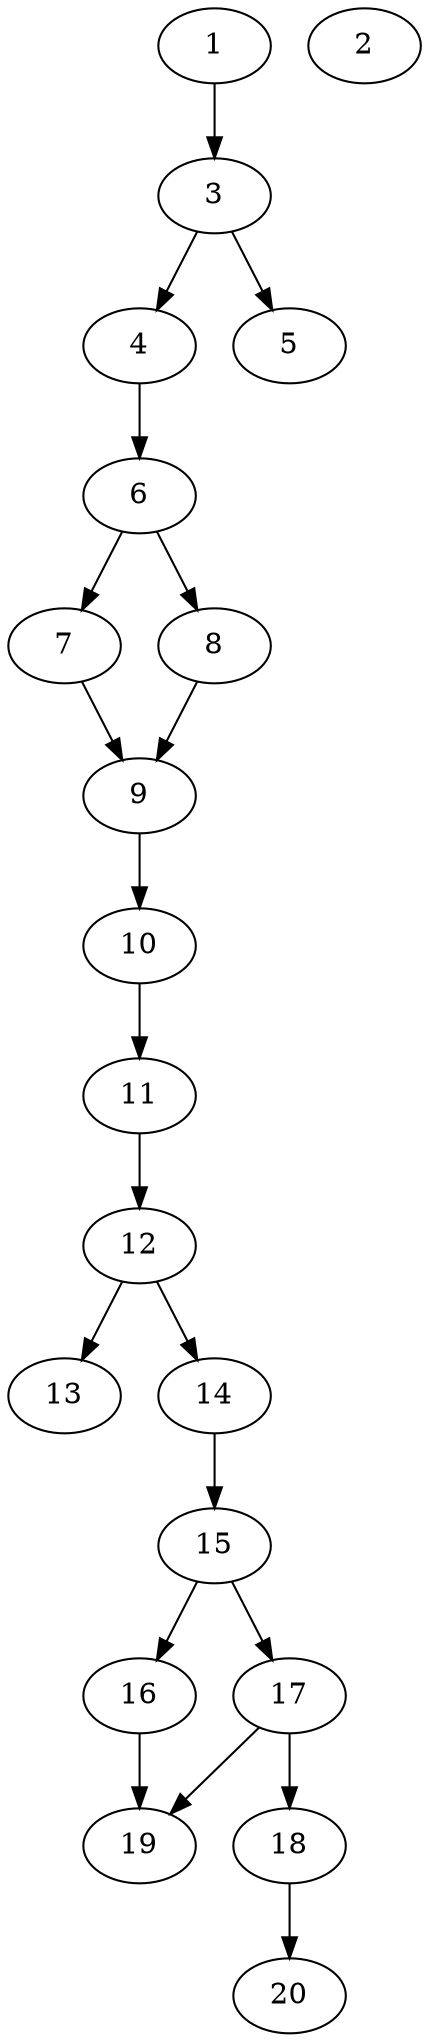 // DAG automatically generated by daggen at Thu Oct  3 13:58:43 2019
// ./daggen --dot -n 20 --ccr 0.5 --fat 0.3 --regular 0.5 --density 0.7 --mindata 5242880 --maxdata 52428800 
digraph G {
  1 [size="79699968", alpha="0.12", expect_size="39849984"] 
  1 -> 3 [size ="39849984"]
  2 [size="48455680", alpha="0.10", expect_size="24227840"] 
  3 [size="69380096", alpha="0.01", expect_size="34690048"] 
  3 -> 4 [size ="34690048"]
  3 -> 5 [size ="34690048"]
  4 [size="95647744", alpha="0.06", expect_size="47823872"] 
  4 -> 6 [size ="47823872"]
  5 [size="28975104", alpha="0.08", expect_size="14487552"] 
  6 [size="46903296", alpha="0.07", expect_size="23451648"] 
  6 -> 7 [size ="23451648"]
  6 -> 8 [size ="23451648"]
  7 [size="60219392", alpha="0.14", expect_size="30109696"] 
  7 -> 9 [size ="30109696"]
  8 [size="16648192", alpha="0.15", expect_size="8324096"] 
  8 -> 9 [size ="8324096"]
  9 [size="55353344", alpha="0.07", expect_size="27676672"] 
  9 -> 10 [size ="27676672"]
  10 [size="102537216", alpha="0.06", expect_size="51268608"] 
  10 -> 11 [size ="51268608"]
  11 [size="19623936", alpha="0.18", expect_size="9811968"] 
  11 -> 12 [size ="9811968"]
  12 [size="76605440", alpha="0.09", expect_size="38302720"] 
  12 -> 13 [size ="38302720"]
  12 -> 14 [size ="38302720"]
  13 [size="29364224", alpha="0.08", expect_size="14682112"] 
  14 [size="32542720", alpha="0.05", expect_size="16271360"] 
  14 -> 15 [size ="16271360"]
  15 [size="59426816", alpha="0.12", expect_size="29713408"] 
  15 -> 16 [size ="29713408"]
  15 -> 17 [size ="29713408"]
  16 [size="95197184", alpha="0.20", expect_size="47598592"] 
  16 -> 19 [size ="47598592"]
  17 [size="33562624", alpha="0.20", expect_size="16781312"] 
  17 -> 18 [size ="16781312"]
  17 -> 19 [size ="16781312"]
  18 [size="99538944", alpha="0.05", expect_size="49769472"] 
  18 -> 20 [size ="49769472"]
  19 [size="76257280", alpha="0.16", expect_size="38128640"] 
  20 [size="13342720", alpha="0.20", expect_size="6671360"] 
}

